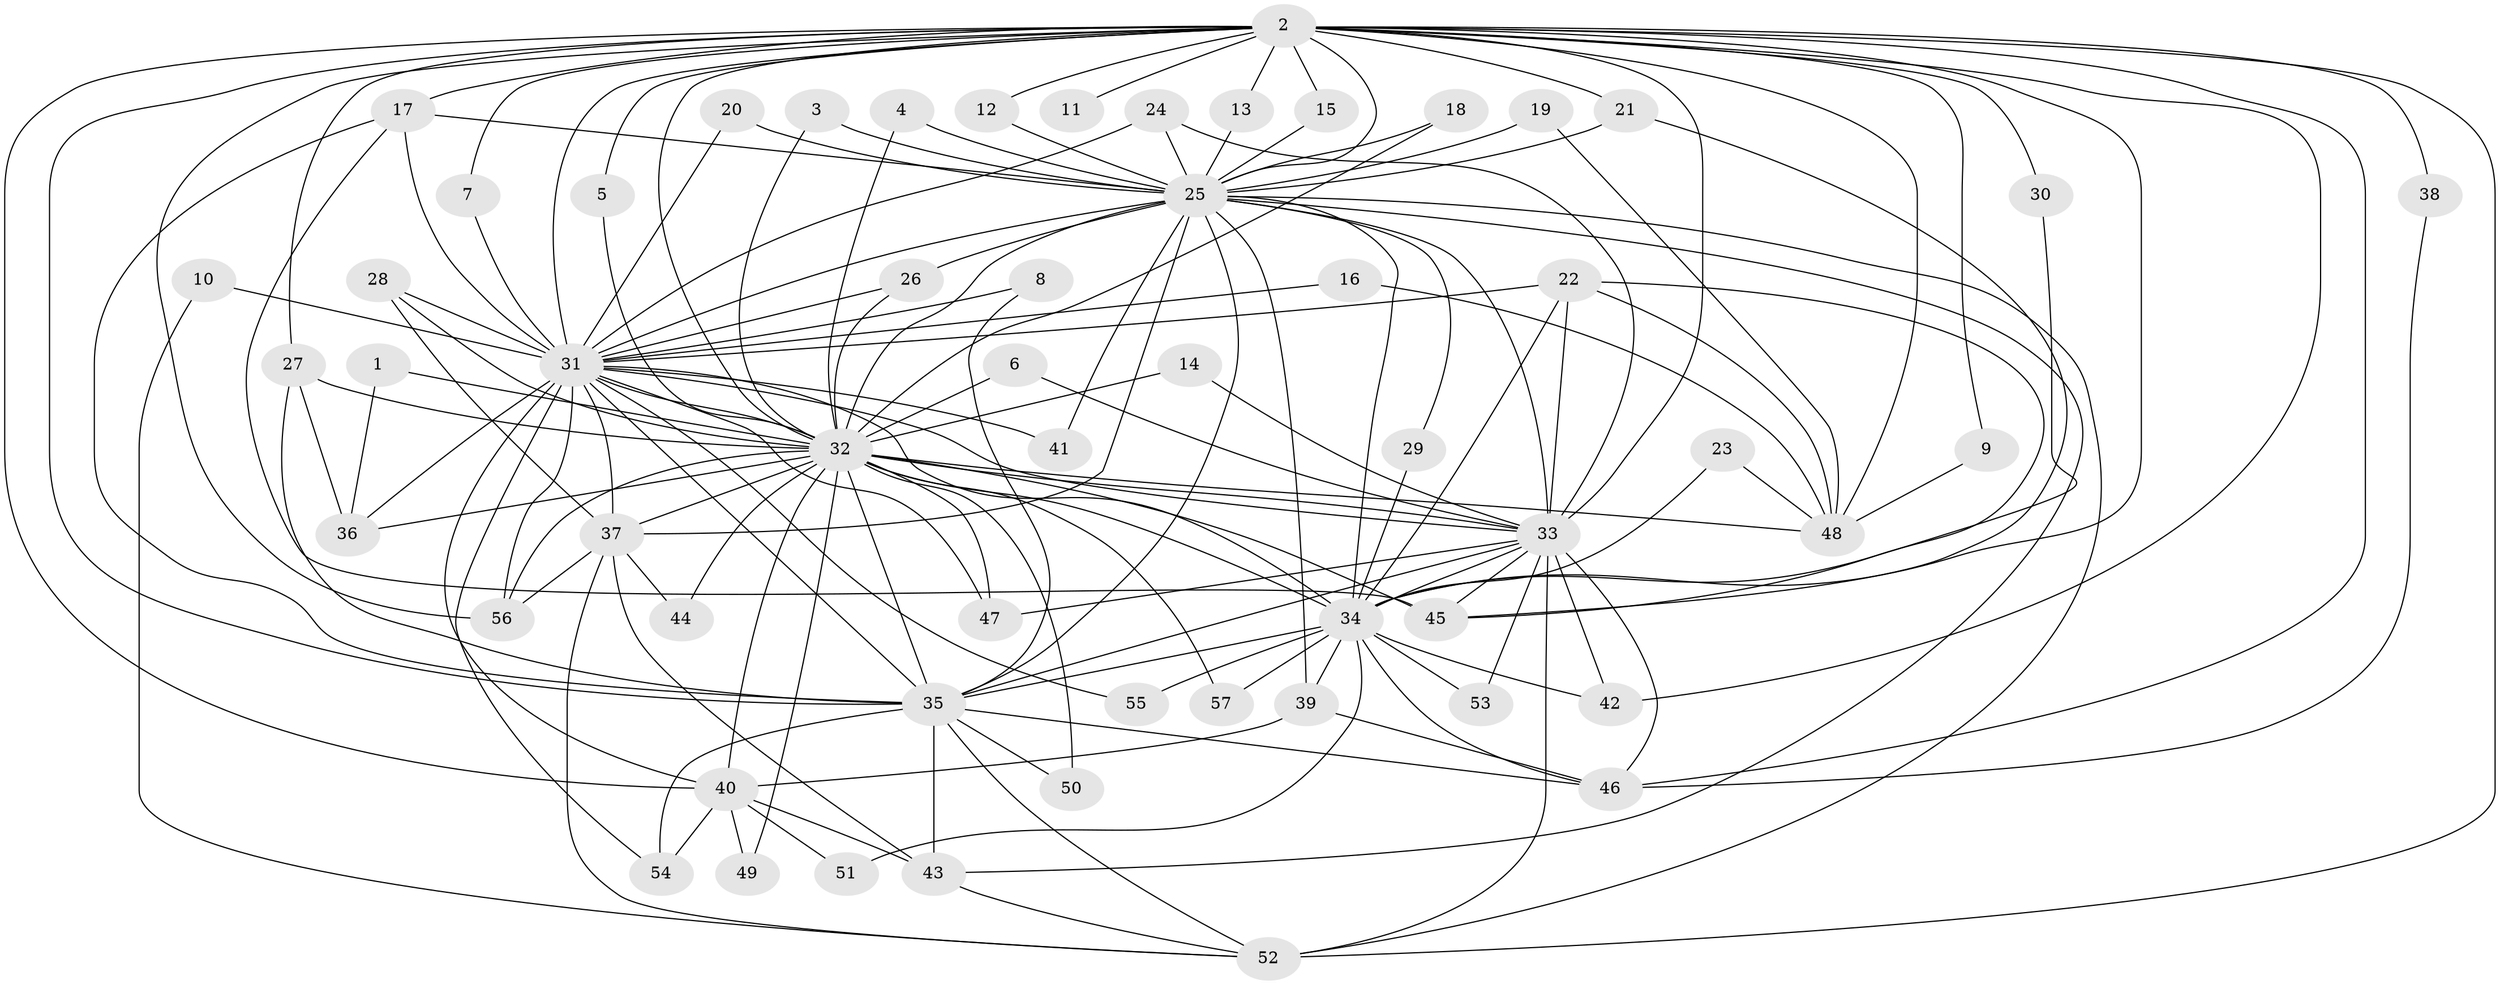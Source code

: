 // original degree distribution, {26: 0.008771929824561403, 15: 0.02631578947368421, 29: 0.008771929824561403, 25: 0.008771929824561403, 13: 0.008771929824561403, 23: 0.008771929824561403, 27: 0.008771929824561403, 37: 0.008771929824561403, 5: 0.043859649122807015, 3: 0.20175438596491227, 2: 0.5789473684210527, 4: 0.043859649122807015, 6: 0.017543859649122806, 8: 0.017543859649122806, 7: 0.008771929824561403}
// Generated by graph-tools (version 1.1) at 2025/25/03/09/25 03:25:45]
// undirected, 57 vertices, 149 edges
graph export_dot {
graph [start="1"]
  node [color=gray90,style=filled];
  1;
  2;
  3;
  4;
  5;
  6;
  7;
  8;
  9;
  10;
  11;
  12;
  13;
  14;
  15;
  16;
  17;
  18;
  19;
  20;
  21;
  22;
  23;
  24;
  25;
  26;
  27;
  28;
  29;
  30;
  31;
  32;
  33;
  34;
  35;
  36;
  37;
  38;
  39;
  40;
  41;
  42;
  43;
  44;
  45;
  46;
  47;
  48;
  49;
  50;
  51;
  52;
  53;
  54;
  55;
  56;
  57;
  1 -- 32 [weight=1.0];
  1 -- 36 [weight=1.0];
  2 -- 5 [weight=1.0];
  2 -- 7 [weight=1.0];
  2 -- 9 [weight=1.0];
  2 -- 11 [weight=1.0];
  2 -- 12 [weight=1.0];
  2 -- 13 [weight=1.0];
  2 -- 15 [weight=1.0];
  2 -- 17 [weight=2.0];
  2 -- 21 [weight=1.0];
  2 -- 25 [weight=4.0];
  2 -- 27 [weight=1.0];
  2 -- 30 [weight=1.0];
  2 -- 31 [weight=4.0];
  2 -- 32 [weight=3.0];
  2 -- 33 [weight=4.0];
  2 -- 34 [weight=2.0];
  2 -- 35 [weight=2.0];
  2 -- 38 [weight=1.0];
  2 -- 40 [weight=1.0];
  2 -- 42 [weight=1.0];
  2 -- 46 [weight=1.0];
  2 -- 48 [weight=1.0];
  2 -- 52 [weight=1.0];
  2 -- 56 [weight=1.0];
  3 -- 25 [weight=1.0];
  3 -- 32 [weight=1.0];
  4 -- 25 [weight=2.0];
  4 -- 32 [weight=1.0];
  5 -- 32 [weight=1.0];
  6 -- 32 [weight=1.0];
  6 -- 33 [weight=1.0];
  7 -- 31 [weight=1.0];
  8 -- 31 [weight=1.0];
  8 -- 35 [weight=1.0];
  9 -- 48 [weight=1.0];
  10 -- 31 [weight=1.0];
  10 -- 52 [weight=1.0];
  12 -- 25 [weight=1.0];
  13 -- 25 [weight=1.0];
  14 -- 32 [weight=1.0];
  14 -- 33 [weight=1.0];
  15 -- 25 [weight=1.0];
  16 -- 31 [weight=1.0];
  16 -- 48 [weight=1.0];
  17 -- 25 [weight=1.0];
  17 -- 31 [weight=2.0];
  17 -- 35 [weight=1.0];
  17 -- 45 [weight=1.0];
  18 -- 25 [weight=1.0];
  18 -- 32 [weight=1.0];
  19 -- 25 [weight=1.0];
  19 -- 48 [weight=1.0];
  20 -- 25 [weight=1.0];
  20 -- 31 [weight=1.0];
  21 -- 25 [weight=1.0];
  21 -- 45 [weight=1.0];
  22 -- 31 [weight=1.0];
  22 -- 33 [weight=1.0];
  22 -- 34 [weight=1.0];
  22 -- 45 [weight=1.0];
  22 -- 48 [weight=1.0];
  23 -- 34 [weight=1.0];
  23 -- 48 [weight=1.0];
  24 -- 25 [weight=1.0];
  24 -- 31 [weight=1.0];
  24 -- 33 [weight=1.0];
  25 -- 26 [weight=1.0];
  25 -- 29 [weight=1.0];
  25 -- 31 [weight=6.0];
  25 -- 32 [weight=3.0];
  25 -- 33 [weight=2.0];
  25 -- 34 [weight=3.0];
  25 -- 35 [weight=2.0];
  25 -- 37 [weight=1.0];
  25 -- 39 [weight=1.0];
  25 -- 41 [weight=1.0];
  25 -- 43 [weight=1.0];
  25 -- 52 [weight=2.0];
  26 -- 31 [weight=1.0];
  26 -- 32 [weight=1.0];
  27 -- 32 [weight=1.0];
  27 -- 35 [weight=1.0];
  27 -- 36 [weight=1.0];
  28 -- 31 [weight=1.0];
  28 -- 32 [weight=1.0];
  28 -- 37 [weight=1.0];
  29 -- 34 [weight=1.0];
  30 -- 34 [weight=1.0];
  31 -- 32 [weight=2.0];
  31 -- 33 [weight=3.0];
  31 -- 34 [weight=3.0];
  31 -- 35 [weight=2.0];
  31 -- 36 [weight=1.0];
  31 -- 37 [weight=1.0];
  31 -- 40 [weight=1.0];
  31 -- 41 [weight=2.0];
  31 -- 47 [weight=1.0];
  31 -- 54 [weight=1.0];
  31 -- 55 [weight=1.0];
  31 -- 56 [weight=1.0];
  32 -- 33 [weight=2.0];
  32 -- 34 [weight=2.0];
  32 -- 35 [weight=1.0];
  32 -- 36 [weight=1.0];
  32 -- 37 [weight=1.0];
  32 -- 40 [weight=3.0];
  32 -- 44 [weight=1.0];
  32 -- 45 [weight=2.0];
  32 -- 47 [weight=1.0];
  32 -- 48 [weight=1.0];
  32 -- 49 [weight=1.0];
  32 -- 50 [weight=1.0];
  32 -- 56 [weight=1.0];
  32 -- 57 [weight=1.0];
  33 -- 34 [weight=2.0];
  33 -- 35 [weight=1.0];
  33 -- 42 [weight=1.0];
  33 -- 45 [weight=1.0];
  33 -- 46 [weight=1.0];
  33 -- 47 [weight=1.0];
  33 -- 52 [weight=1.0];
  33 -- 53 [weight=1.0];
  34 -- 35 [weight=1.0];
  34 -- 39 [weight=1.0];
  34 -- 42 [weight=1.0];
  34 -- 46 [weight=3.0];
  34 -- 51 [weight=1.0];
  34 -- 53 [weight=1.0];
  34 -- 55 [weight=1.0];
  34 -- 57 [weight=1.0];
  35 -- 43 [weight=1.0];
  35 -- 46 [weight=1.0];
  35 -- 50 [weight=1.0];
  35 -- 52 [weight=1.0];
  35 -- 54 [weight=1.0];
  37 -- 43 [weight=1.0];
  37 -- 44 [weight=1.0];
  37 -- 52 [weight=1.0];
  37 -- 56 [weight=1.0];
  38 -- 46 [weight=1.0];
  39 -- 40 [weight=1.0];
  39 -- 46 [weight=1.0];
  40 -- 43 [weight=1.0];
  40 -- 49 [weight=1.0];
  40 -- 51 [weight=1.0];
  40 -- 54 [weight=1.0];
  43 -- 52 [weight=1.0];
}
